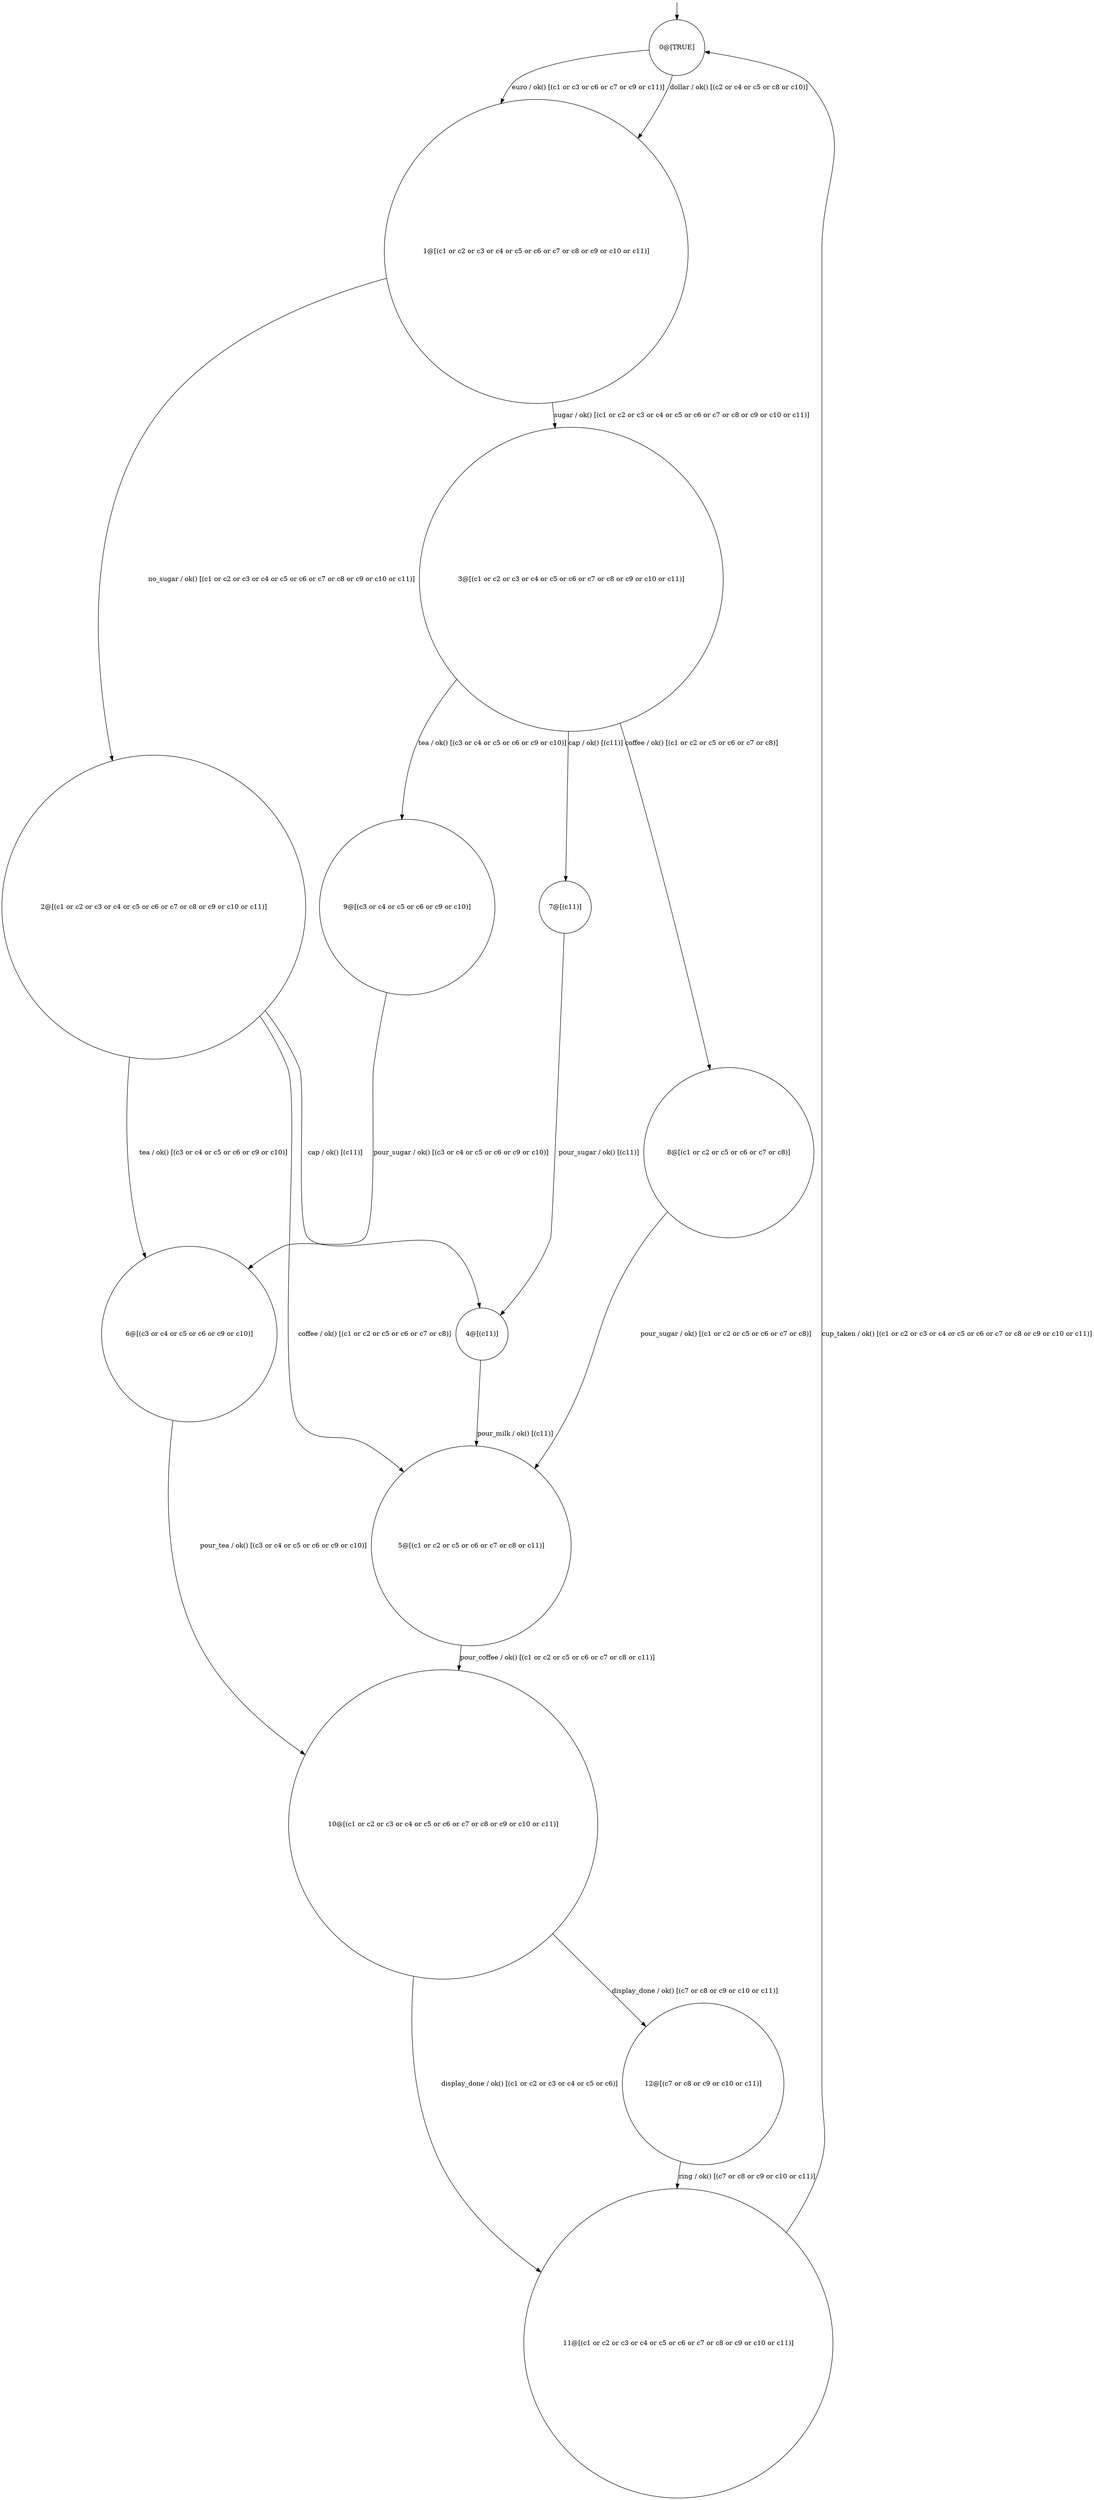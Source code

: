 digraph g {
	edge [lblstyle="above, sloped"];
	s0 [shape="circle" label="0@[TRUE]"];
	s1 [shape="circle" label="1@[(c1 or c2 or c3 or c4 or c5 or c6 or c7 or c8 or c9 or c10 or c11)]"];
	s2 [shape="circle" label="2@[(c1 or c2 or c3 or c4 or c5 or c6 or c7 or c8 or c9 or c10 or c11)]"];
	s3 [shape="circle" label="3@[(c1 or c2 or c3 or c4 or c5 or c6 or c7 or c8 or c9 or c10 or c11)]"];
	s4 [shape="circle" label="4@[(c11)]"];
	s5 [shape="circle" label="5@[(c1 or c2 or c5 or c6 or c7 or c8 or c11)]"];
	s6 [shape="circle" label="6@[(c3 or c4 or c5 or c6 or c9 or c10)]"];
	s7 [shape="circle" label="7@[(c11)]"];
	s8 [shape="circle" label="8@[(c1 or c2 or c5 or c6 or c7 or c8)]"];
	s9 [shape="circle" label="9@[(c3 or c4 or c5 or c6 or c9 or c10)]"];
	s10 [shape="circle" label="10@[(c1 or c2 or c3 or c4 or c5 or c6 or c7 or c8 or c9 or c10 or c11)]"];
	s11 [shape="circle" label="11@[(c1 or c2 or c3 or c4 or c5 or c6 or c7 or c8 or c9 or c10 or c11)]"];
	s12 [shape="circle" label="12@[(c7 or c8 or c9 or c10 or c11)]"];
	s0 -> s1 [label="dollar / ok() [(c2 or c4 or c5 or c8 or c10)]"];
	s0 -> s1 [label="euro / ok() [(c1 or c3 or c6 or c7 or c9 or c11)]"];
	s1 -> s2 [label="no_sugar / ok() [(c1 or c2 or c3 or c4 or c5 or c6 or c7 or c8 or c9 or c10 or c11)]"];
	s1 -> s3 [label="sugar / ok() [(c1 or c2 or c3 or c4 or c5 or c6 or c7 or c8 or c9 or c10 or c11)]"];
	s2 -> s4 [label="cap / ok() [(c11)]"];
	s2 -> s5 [label="coffee / ok() [(c1 or c2 or c5 or c6 or c7 or c8)]"];
	s2 -> s6 [label="tea / ok() [(c3 or c4 or c5 or c6 or c9 or c10)]"];
	s3 -> s7 [label="cap / ok() [(c11)]"];
	s3 -> s8 [label="coffee / ok() [(c1 or c2 or c5 or c6 or c7 or c8)]"];
	s3 -> s9 [label="tea / ok() [(c3 or c4 or c5 or c6 or c9 or c10)]"];
	s4 -> s5 [label="pour_milk / ok() [(c11)]"];
	s5 -> s10 [label="pour_coffee / ok() [(c1 or c2 or c5 or c6 or c7 or c8 or c11)]"];
	s6 -> s10 [label="pour_tea / ok() [(c3 or c4 or c5 or c6 or c9 or c10)]"];
	s7 -> s4 [label="pour_sugar / ok() [(c11)]"];
	s8 -> s5 [label="pour_sugar / ok() [(c1 or c2 or c5 or c6 or c7 or c8)]"];
	s9 -> s6 [label="pour_sugar / ok() [(c3 or c4 or c5 or c6 or c9 or c10)]"];
	s10 -> s12 [label="display_done / ok() [(c7 or c8 or c9 or c10 or c11)]"];
	s10 -> s11 [label="display_done / ok() [(c1 or c2 or c3 or c4 or c5 or c6)]"];
	s11 -> s0 [label="cup_taken / ok() [(c1 or c2 or c3 or c4 or c5 or c6 or c7 or c8 or c9 or c10 or c11)]"];
	s12 -> s11 [label="ring / ok() [(c7 or c8 or c9 or c10 or c11)]"];
	__start0 [label="" shape="none" width="0" height="0"];
	__start0 -> s0;
}